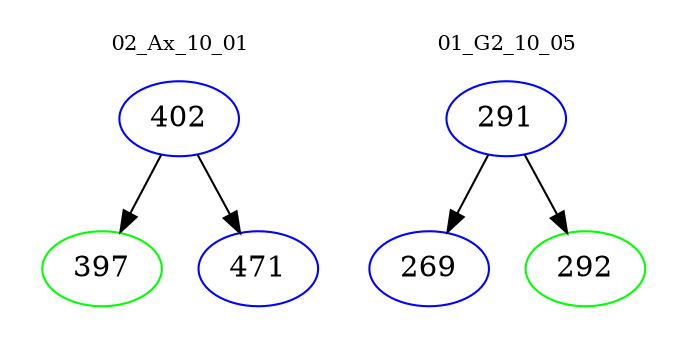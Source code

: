 digraph{
subgraph cluster_0 {
color = white
label = "02_Ax_10_01";
fontsize=10;
T0_402 [label="402", color="blue"]
T0_402 -> T0_397 [color="black"]
T0_397 [label="397", color="green"]
T0_402 -> T0_471 [color="black"]
T0_471 [label="471", color="blue"]
}
subgraph cluster_1 {
color = white
label = "01_G2_10_05";
fontsize=10;
T1_291 [label="291", color="blue"]
T1_291 -> T1_269 [color="black"]
T1_269 [label="269", color="blue"]
T1_291 -> T1_292 [color="black"]
T1_292 [label="292", color="green"]
}
}
